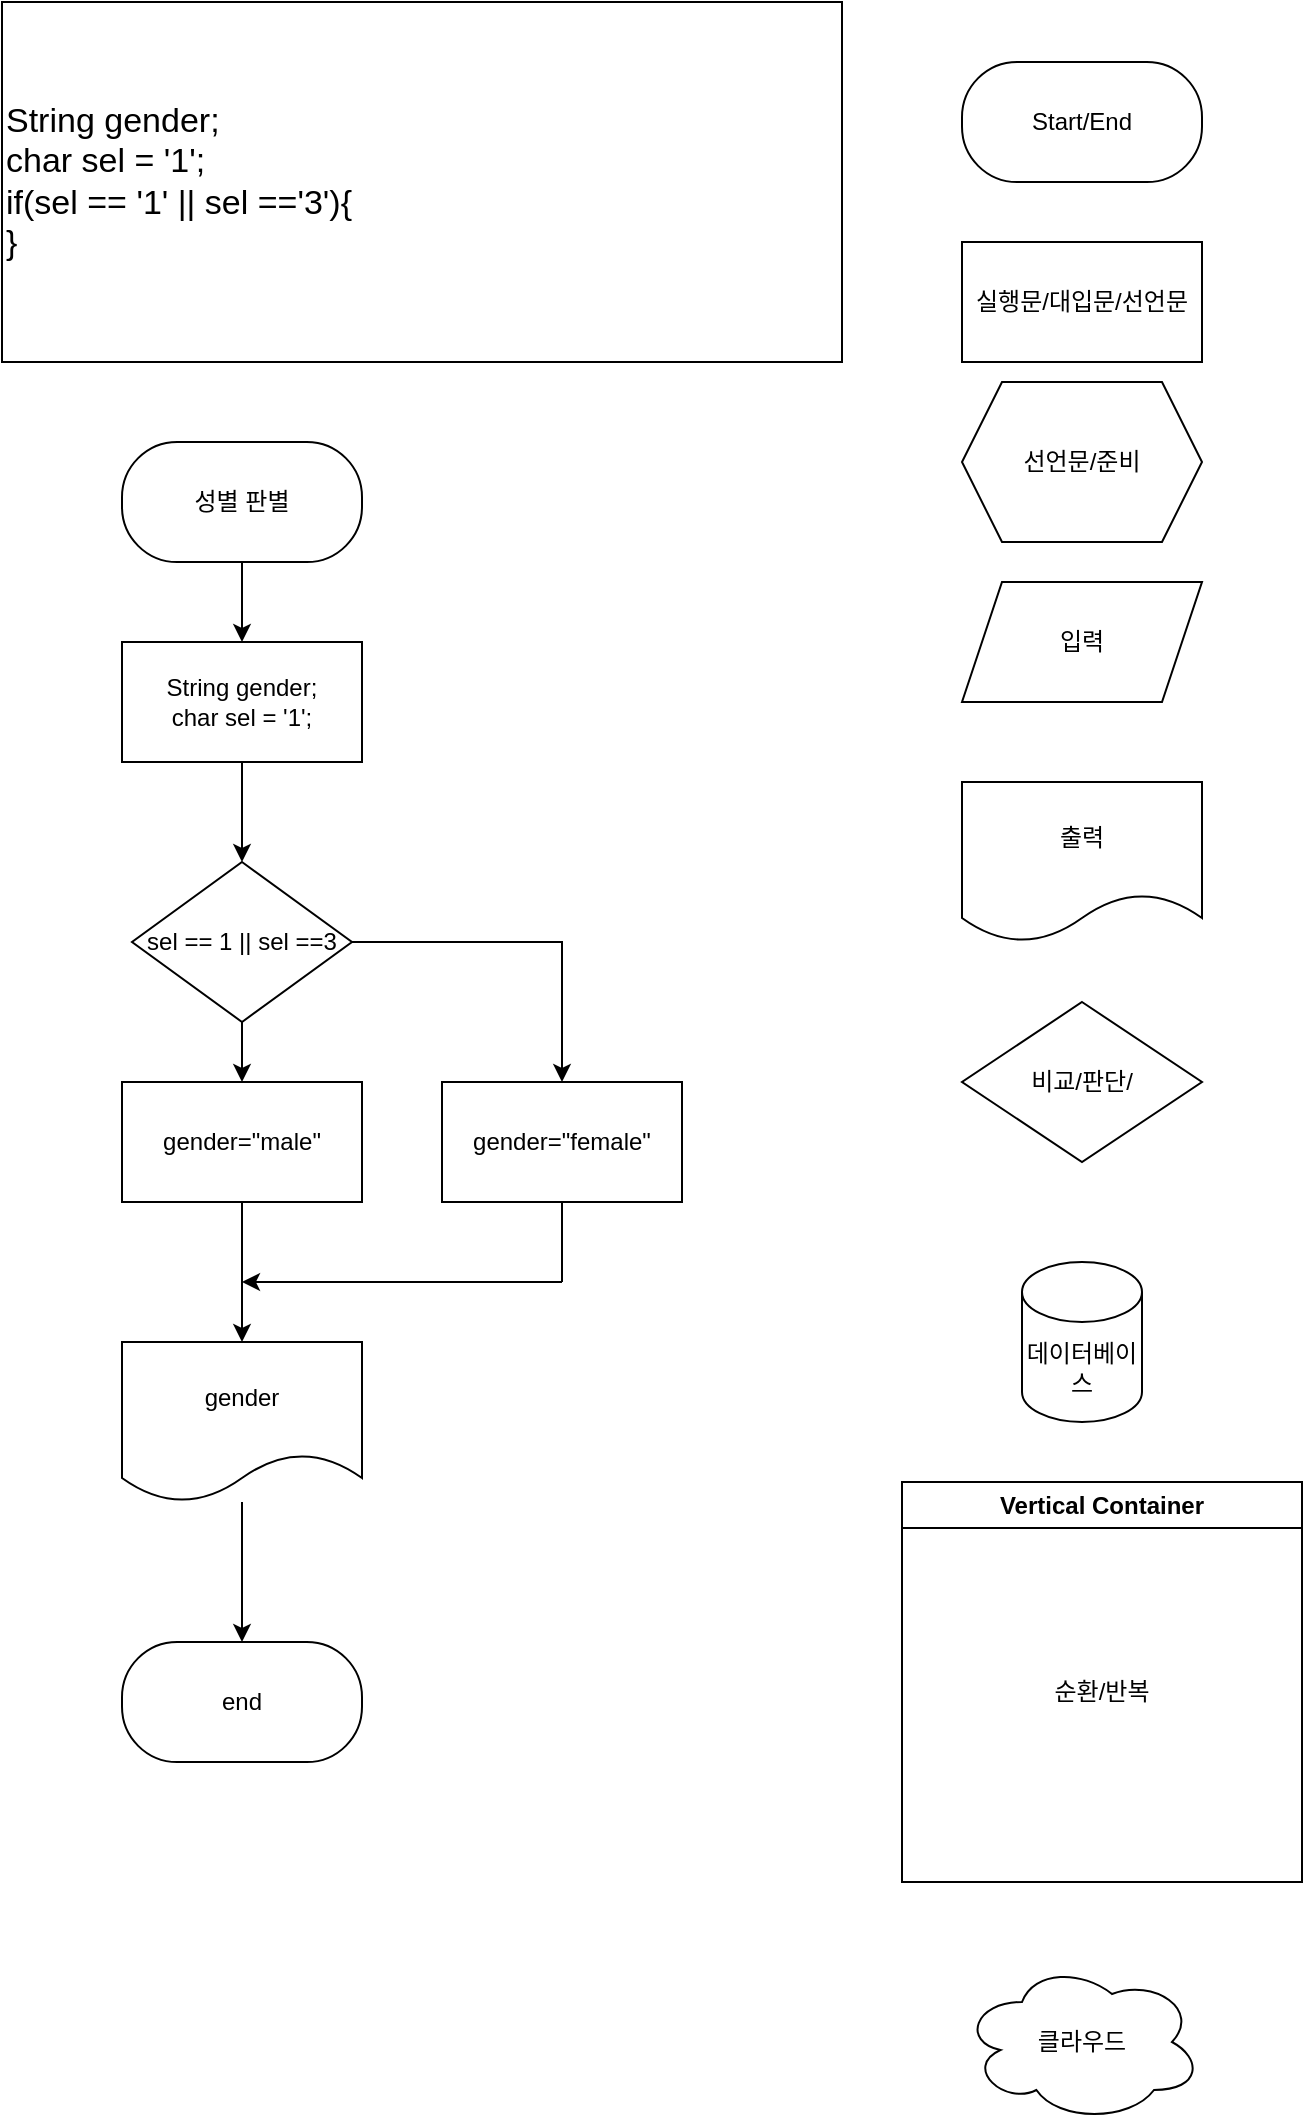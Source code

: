 <mxfile version="23.1.5" type="device">
  <diagram id="C5RBs43oDa-KdzZeNtuy" name="Page-1">
    <mxGraphModel dx="1185" dy="907" grid="1" gridSize="10" guides="1" tooltips="1" connect="1" arrows="1" fold="1" page="1" pageScale="1" pageWidth="827" pageHeight="1169" math="0" shadow="0">
      <root>
        <mxCell id="WIyWlLk6GJQsqaUBKTNV-0" />
        <mxCell id="WIyWlLk6GJQsqaUBKTNV-1" parent="WIyWlLk6GJQsqaUBKTNV-0" />
        <mxCell id="Otm5AM5ki5C00shR3hLr-1" value="출력" style="shape=document;whiteSpace=wrap;html=1;boundedLbl=1;" vertex="1" parent="WIyWlLk6GJQsqaUBKTNV-1">
          <mxGeometry x="490" y="400" width="120" height="80" as="geometry" />
        </mxCell>
        <mxCell id="Otm5AM5ki5C00shR3hLr-2" value="비교/판단/" style="rhombus;whiteSpace=wrap;html=1;" vertex="1" parent="WIyWlLk6GJQsqaUBKTNV-1">
          <mxGeometry x="490" y="510" width="120" height="80" as="geometry" />
        </mxCell>
        <mxCell id="Otm5AM5ki5C00shR3hLr-3" value="실행문/대입문/선언문" style="rounded=0;whiteSpace=wrap;html=1;" vertex="1" parent="WIyWlLk6GJQsqaUBKTNV-1">
          <mxGeometry x="490" y="130" width="120" height="60" as="geometry" />
        </mxCell>
        <mxCell id="Otm5AM5ki5C00shR3hLr-5" value="선언문/준비" style="shape=hexagon;perimeter=hexagonPerimeter2;whiteSpace=wrap;html=1;fixedSize=1;" vertex="1" parent="WIyWlLk6GJQsqaUBKTNV-1">
          <mxGeometry x="490" y="200" width="120" height="80" as="geometry" />
        </mxCell>
        <mxCell id="Otm5AM5ki5C00shR3hLr-8" value="Start/End" style="rounded=1;whiteSpace=wrap;html=1;arcSize=46;" vertex="1" parent="WIyWlLk6GJQsqaUBKTNV-1">
          <mxGeometry x="490" y="40" width="120" height="60" as="geometry" />
        </mxCell>
        <mxCell id="Otm5AM5ki5C00shR3hLr-9" value="입력" style="shape=parallelogram;perimeter=parallelogramPerimeter;whiteSpace=wrap;html=1;fixedSize=1;" vertex="1" parent="WIyWlLk6GJQsqaUBKTNV-1">
          <mxGeometry x="490" y="300" width="120" height="60" as="geometry" />
        </mxCell>
        <mxCell id="Otm5AM5ki5C00shR3hLr-10" value="데이터베이스" style="shape=cylinder3;whiteSpace=wrap;html=1;boundedLbl=1;backgroundOutline=1;size=15;" vertex="1" parent="WIyWlLk6GJQsqaUBKTNV-1">
          <mxGeometry x="520" y="640" width="60" height="80" as="geometry" />
        </mxCell>
        <mxCell id="Otm5AM5ki5C00shR3hLr-11" value="Vertical Container" style="swimlane;whiteSpace=wrap;html=1;" vertex="1" parent="WIyWlLk6GJQsqaUBKTNV-1">
          <mxGeometry x="460" y="750" width="200" height="200" as="geometry" />
        </mxCell>
        <mxCell id="Otm5AM5ki5C00shR3hLr-13" value="순환/반복" style="text;html=1;align=center;verticalAlign=middle;whiteSpace=wrap;rounded=0;" vertex="1" parent="Otm5AM5ki5C00shR3hLr-11">
          <mxGeometry x="70" y="90" width="60" height="30" as="geometry" />
        </mxCell>
        <mxCell id="Otm5AM5ki5C00shR3hLr-12" value="클라우드" style="ellipse;shape=cloud;whiteSpace=wrap;html=1;" vertex="1" parent="WIyWlLk6GJQsqaUBKTNV-1">
          <mxGeometry x="490" y="990" width="120" height="80" as="geometry" />
        </mxCell>
        <mxCell id="Otm5AM5ki5C00shR3hLr-14" value="&lt;font style=&quot;font-size: 17px;&quot;&gt;String gender;&lt;br&gt;&lt;/font&gt;&lt;div style=&quot;font-size: 17px;&quot;&gt;&lt;span style=&quot;background-color: initial;&quot;&gt;&lt;font style=&quot;font-size: 17px;&quot;&gt;char sel = &#39;1&#39;;&lt;/font&gt;&lt;/span&gt;&lt;/div&gt;&lt;div style=&quot;font-size: 17px;&quot;&gt;&lt;span style=&quot;background-color: initial;&quot;&gt;&lt;font style=&quot;font-size: 17px;&quot;&gt;if(sel == &#39;1&#39; || sel ==&#39;3&#39;){&lt;/font&gt;&lt;/span&gt;&lt;/div&gt;&lt;div style=&quot;font-size: 17px;&quot;&gt;&lt;font style=&quot;font-size: 17px;&quot;&gt;}&lt;/font&gt;&lt;/div&gt;" style="rounded=0;whiteSpace=wrap;html=1;align=left;" vertex="1" parent="WIyWlLk6GJQsqaUBKTNV-1">
          <mxGeometry x="10" y="10" width="420" height="180" as="geometry" />
        </mxCell>
        <mxCell id="Otm5AM5ki5C00shR3hLr-22" style="edgeStyle=orthogonalEdgeStyle;rounded=0;orthogonalLoop=1;jettySize=auto;html=1;exitX=0.5;exitY=1;exitDx=0;exitDy=0;entryX=0.5;entryY=0;entryDx=0;entryDy=0;" edge="1" parent="WIyWlLk6GJQsqaUBKTNV-1" source="Otm5AM5ki5C00shR3hLr-15" target="Otm5AM5ki5C00shR3hLr-16">
          <mxGeometry relative="1" as="geometry" />
        </mxCell>
        <mxCell id="Otm5AM5ki5C00shR3hLr-15" value="성별 판별" style="rounded=1;whiteSpace=wrap;html=1;arcSize=46;" vertex="1" parent="WIyWlLk6GJQsqaUBKTNV-1">
          <mxGeometry x="70" y="230" width="120" height="60" as="geometry" />
        </mxCell>
        <mxCell id="Otm5AM5ki5C00shR3hLr-23" style="edgeStyle=orthogonalEdgeStyle;rounded=0;orthogonalLoop=1;jettySize=auto;html=1;exitX=0.5;exitY=1;exitDx=0;exitDy=0;" edge="1" parent="WIyWlLk6GJQsqaUBKTNV-1" source="Otm5AM5ki5C00shR3hLr-16" target="Otm5AM5ki5C00shR3hLr-17">
          <mxGeometry relative="1" as="geometry" />
        </mxCell>
        <mxCell id="Otm5AM5ki5C00shR3hLr-16" value="String gender;&lt;br&gt;char sel = &#39;1&#39;;" style="rounded=0;whiteSpace=wrap;html=1;" vertex="1" parent="WIyWlLk6GJQsqaUBKTNV-1">
          <mxGeometry x="70" y="330" width="120" height="60" as="geometry" />
        </mxCell>
        <mxCell id="Otm5AM5ki5C00shR3hLr-24" style="edgeStyle=orthogonalEdgeStyle;rounded=0;orthogonalLoop=1;jettySize=auto;html=1;exitX=0.5;exitY=1;exitDx=0;exitDy=0;entryX=0.5;entryY=0;entryDx=0;entryDy=0;" edge="1" parent="WIyWlLk6GJQsqaUBKTNV-1" source="Otm5AM5ki5C00shR3hLr-17" target="Otm5AM5ki5C00shR3hLr-18">
          <mxGeometry relative="1" as="geometry" />
        </mxCell>
        <mxCell id="Otm5AM5ki5C00shR3hLr-25" style="edgeStyle=orthogonalEdgeStyle;rounded=0;orthogonalLoop=1;jettySize=auto;html=1;exitX=1;exitY=0.5;exitDx=0;exitDy=0;entryX=0.5;entryY=0;entryDx=0;entryDy=0;" edge="1" parent="WIyWlLk6GJQsqaUBKTNV-1" source="Otm5AM5ki5C00shR3hLr-17" target="Otm5AM5ki5C00shR3hLr-19">
          <mxGeometry relative="1" as="geometry" />
        </mxCell>
        <mxCell id="Otm5AM5ki5C00shR3hLr-17" value="sel == 1 || sel ==3" style="rhombus;whiteSpace=wrap;html=1;" vertex="1" parent="WIyWlLk6GJQsqaUBKTNV-1">
          <mxGeometry x="75" y="440" width="110" height="80" as="geometry" />
        </mxCell>
        <mxCell id="Otm5AM5ki5C00shR3hLr-27" style="edgeStyle=orthogonalEdgeStyle;rounded=0;orthogonalLoop=1;jettySize=auto;html=1;exitX=0.5;exitY=1;exitDx=0;exitDy=0;entryX=0.5;entryY=0;entryDx=0;entryDy=0;" edge="1" parent="WIyWlLk6GJQsqaUBKTNV-1" source="Otm5AM5ki5C00shR3hLr-18" target="Otm5AM5ki5C00shR3hLr-20">
          <mxGeometry relative="1" as="geometry" />
        </mxCell>
        <mxCell id="Otm5AM5ki5C00shR3hLr-18" value="gender=&quot;male&quot;" style="rounded=0;whiteSpace=wrap;html=1;" vertex="1" parent="WIyWlLk6GJQsqaUBKTNV-1">
          <mxGeometry x="70" y="550" width="120" height="60" as="geometry" />
        </mxCell>
        <mxCell id="Otm5AM5ki5C00shR3hLr-19" value="gender=&quot;female&quot;" style="rounded=0;whiteSpace=wrap;html=1;" vertex="1" parent="WIyWlLk6GJQsqaUBKTNV-1">
          <mxGeometry x="230" y="550" width="120" height="60" as="geometry" />
        </mxCell>
        <mxCell id="Otm5AM5ki5C00shR3hLr-30" value="" style="edgeStyle=orthogonalEdgeStyle;rounded=0;orthogonalLoop=1;jettySize=auto;html=1;" edge="1" parent="WIyWlLk6GJQsqaUBKTNV-1" source="Otm5AM5ki5C00shR3hLr-20" target="Otm5AM5ki5C00shR3hLr-21">
          <mxGeometry relative="1" as="geometry" />
        </mxCell>
        <mxCell id="Otm5AM5ki5C00shR3hLr-20" value="gender" style="shape=document;whiteSpace=wrap;html=1;boundedLbl=1;" vertex="1" parent="WIyWlLk6GJQsqaUBKTNV-1">
          <mxGeometry x="70" y="680" width="120" height="80" as="geometry" />
        </mxCell>
        <mxCell id="Otm5AM5ki5C00shR3hLr-21" value="end" style="rounded=1;whiteSpace=wrap;html=1;arcSize=46;" vertex="1" parent="WIyWlLk6GJQsqaUBKTNV-1">
          <mxGeometry x="70" y="830" width="120" height="60" as="geometry" />
        </mxCell>
        <mxCell id="Otm5AM5ki5C00shR3hLr-32" value="" style="endArrow=classic;html=1;rounded=0;" edge="1" parent="WIyWlLk6GJQsqaUBKTNV-1">
          <mxGeometry width="50" height="50" relative="1" as="geometry">
            <mxPoint x="290" y="650" as="sourcePoint" />
            <mxPoint x="130" y="650" as="targetPoint" />
          </mxGeometry>
        </mxCell>
        <mxCell id="Otm5AM5ki5C00shR3hLr-33" value="" style="endArrow=none;html=1;rounded=0;entryX=0.5;entryY=1;entryDx=0;entryDy=0;" edge="1" parent="WIyWlLk6GJQsqaUBKTNV-1" target="Otm5AM5ki5C00shR3hLr-19">
          <mxGeometry width="50" height="50" relative="1" as="geometry">
            <mxPoint x="290" y="650" as="sourcePoint" />
            <mxPoint x="390" y="590" as="targetPoint" />
          </mxGeometry>
        </mxCell>
      </root>
    </mxGraphModel>
  </diagram>
</mxfile>
